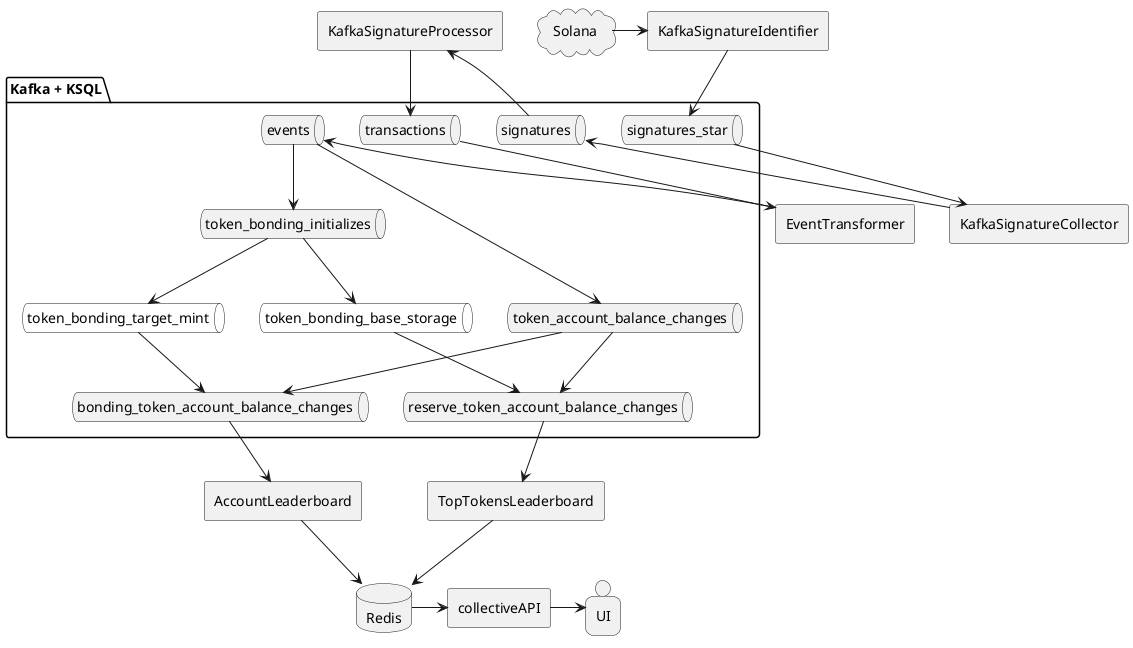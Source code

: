 @startuml architecture

package "Kafka + KSQL" as k {
  queue signatures_star
  queue signatures
  queue transactions
  queue token_account_balance_changes
  queue bonding_token_account_balance_changes
  queue reserve_token_account_balance_changes
  queue token_bonding_initializes
  queue token_bonding_base_storage #fff
  queue token_bonding_target_mint #fff
  queue events
    
  events --> token_bonding_initializes

  events --> token_account_balance_changes
  token_bonding_initializes --> token_bonding_target_mint
  token_bonding_target_mint --> bonding_token_account_balance_changes
  token_bonding_initializes --> token_bonding_base_storage
  token_account_balance_changes --> bonding_token_account_balance_changes
  token_account_balance_changes --> reserve_token_account_balance_changes
  token_bonding_base_storage --> reserve_token_account_balance_changes
}

agent KafkaSignatureIdentifier
agent AccountLeaderboard
agent TopTokensLeaderboard
agent collectiveAPI
agent KafkaSignatureCollector
agent KafkaSignatureProcessor

cloud Solana
database Redis
person UI

Solana -> KafkaSignatureIdentifier
KafkaSignatureIdentifier --> signatures_star
signatures_star --> KafkaSignatureCollector
KafkaSignatureCollector -> signatures
signatures -> KafkaSignatureProcessor
KafkaSignatureProcessor --> transactions

agent EventTransformer

transactions --> EventTransformer
EventTransformer -> events

TopTokensLeaderboard --> Redis

bonding_token_account_balance_changes --> AccountLeaderboard
reserve_token_account_balance_changes --> TopTokensLeaderboard
AccountLeaderboard --> Redis

Redis -> collectiveAPI

collectiveAPI -> UI
@enduml
